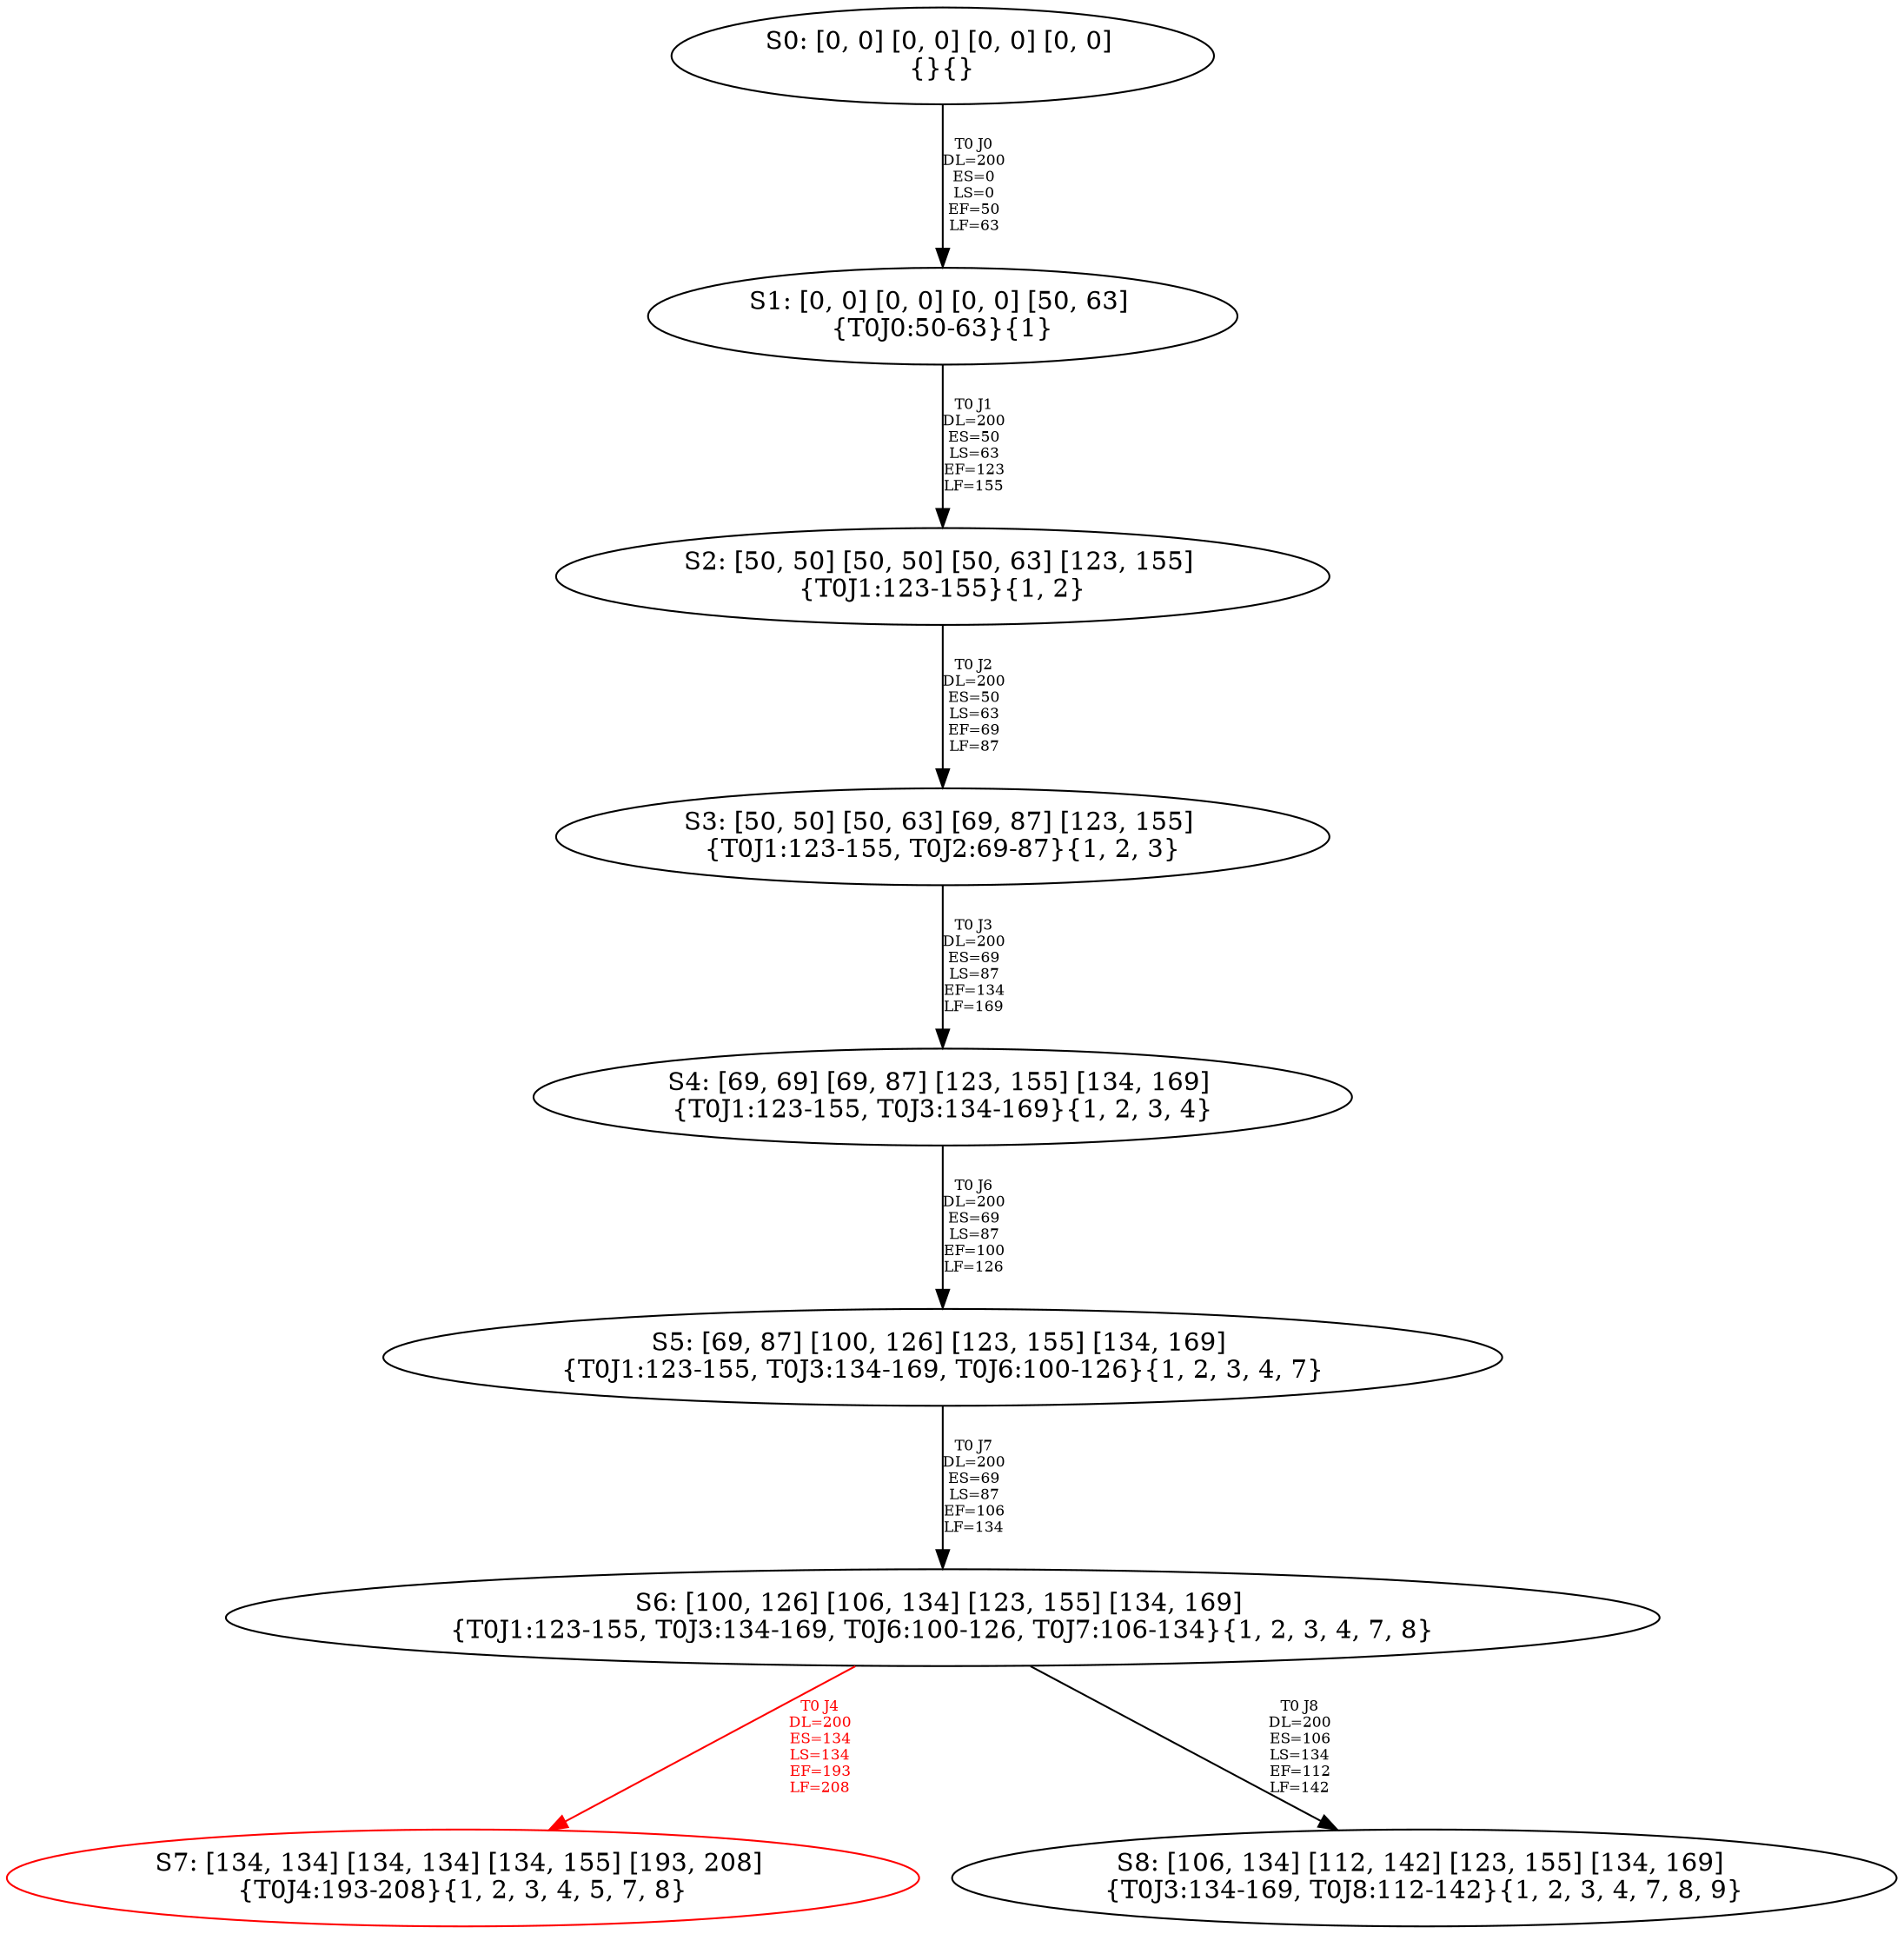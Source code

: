 digraph {
	S0[label="S0: [0, 0] [0, 0] [0, 0] [0, 0] \n{}{}"];
	S1[label="S1: [0, 0] [0, 0] [0, 0] [50, 63] \n{T0J0:50-63}{1}"];
	S2[label="S2: [50, 50] [50, 50] [50, 63] [123, 155] \n{T0J1:123-155}{1, 2}"];
	S3[label="S3: [50, 50] [50, 63] [69, 87] [123, 155] \n{T0J1:123-155, T0J2:69-87}{1, 2, 3}"];
	S4[label="S4: [69, 69] [69, 87] [123, 155] [134, 169] \n{T0J1:123-155, T0J3:134-169}{1, 2, 3, 4}"];
	S5[label="S5: [69, 87] [100, 126] [123, 155] [134, 169] \n{T0J1:123-155, T0J3:134-169, T0J6:100-126}{1, 2, 3, 4, 7}"];
	S6[label="S6: [100, 126] [106, 134] [123, 155] [134, 169] \n{T0J1:123-155, T0J3:134-169, T0J6:100-126, T0J7:106-134}{1, 2, 3, 4, 7, 8}"];
	S7[label="S7: [134, 134] [134, 134] [134, 155] [193, 208] \n{T0J4:193-208}{1, 2, 3, 4, 5, 7, 8}"];
	S8[label="S8: [106, 134] [112, 142] [123, 155] [134, 169] \n{T0J3:134-169, T0J8:112-142}{1, 2, 3, 4, 7, 8, 9}"];
	S0 -> S1[label="T0 J0\nDL=200\nES=0\nLS=0\nEF=50\nLF=63",fontsize=8];
	S1 -> S2[label="T0 J1\nDL=200\nES=50\nLS=63\nEF=123\nLF=155",fontsize=8];
	S2 -> S3[label="T0 J2\nDL=200\nES=50\nLS=63\nEF=69\nLF=87",fontsize=8];
	S3 -> S4[label="T0 J3\nDL=200\nES=69\nLS=87\nEF=134\nLF=169",fontsize=8];
	S4 -> S5[label="T0 J6\nDL=200\nES=69\nLS=87\nEF=100\nLF=126",fontsize=8];
	S5 -> S6[label="T0 J7\nDL=200\nES=69\nLS=87\nEF=106\nLF=134",fontsize=8];
	S6 -> S7[label="T0 J4\nDL=200\nES=134\nLS=134\nEF=193\nLF=208",color=Red,fontcolor=Red,fontsize=8];
S7[color=Red];
	S6 -> S8[label="T0 J8\nDL=200\nES=106\nLS=134\nEF=112\nLF=142",fontsize=8];
}
